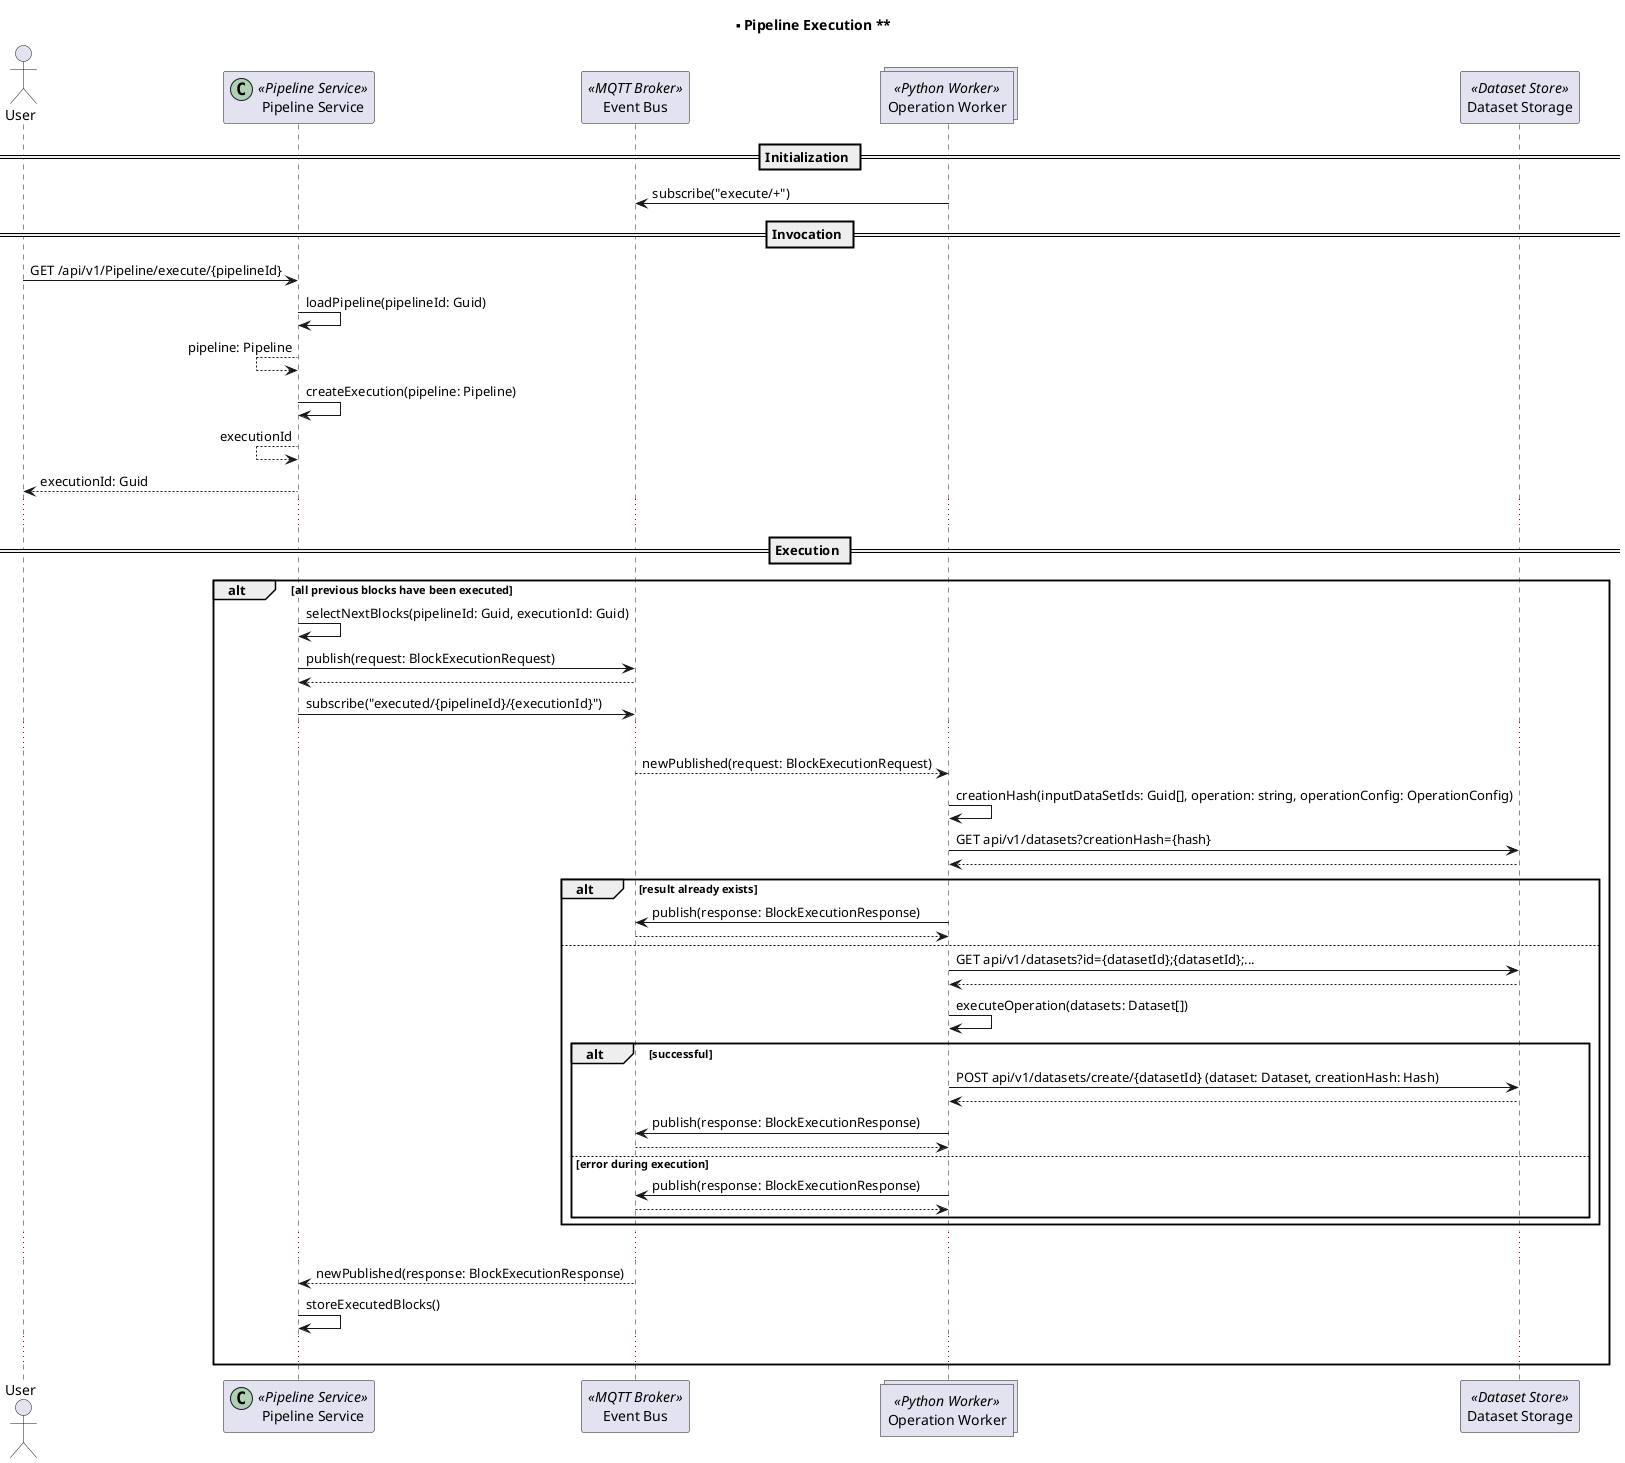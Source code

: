 @startuml pipeline-execution

'Name Definitions'
!$ps = "Pipeline Service"
!$mb = "Event Bus"
!$bw = "Operation Worker"
!$ds = "Dataset Storage"

title ** Pipeline Execution **

actor User
participant "$ps" << (C,#ADD1B2) Pipeline Service >>
participant "$ps" << (C,#ADD1B2) Pipeline Service >>
participant "$mb" << MQTT Broker >>
collections "$bw" << Python Worker >>
participant "$ds" << Dataset Store >>

== Initialization ==

"$bw" -> "$mb" : subscribe("execute/+")

== Invocation ==

"User" -> "$ps" : GET /api/v1/Pipeline/execute/{pipelineId}

"$ps" -> "$ps": loadPipeline(pipelineId: Guid)
"$ps" <-- "$ps": pipeline: Pipeline
"$ps" -> "$ps": createExecution(pipeline: Pipeline)
"$ps" <-- "$ps": executionId
"User" <-- "$ps" : executionId: Guid
...

== Execution ==
alt all previous blocks have been executed
    "$ps" -> "$ps" : selectNextBlocks(pipelineId: Guid, executionId: Guid)
    "$ps" -> "$mb" : publish(request: BlockExecutionRequest)
    "$ps" <-- "$mb"
    "$ps" -> "$mb" : subscribe("executed/{pipelineId}/{executionId}")
    ...

    "$mb" --> "$bw" : newPublished(request: BlockExecutionRequest)
    "$bw" -> "$bw" : creationHash(inputDataSetIds: Guid[], operation: string, operationConfig: OperationConfig)
    "$bw" -> "$ds" : GET api/v1/datasets?creationHash={hash}
    "$bw" <-- "$ds"

    alt result already exists
        "$bw" -> "$mb" : publish(response: BlockExecutionResponse)
        "$bw" <-- "$mb"
    else
        "$bw" -> "$ds" : GET api/v1/datasets?id={datasetId};{datasetId};...
        "$bw" <-- "$ds"

        "$bw" -> "$bw" : executeOperation(datasets: Dataset[])

        alt successful
            "$bw" -> "$ds" : POST api/v1/datasets/create/{datasetId} (dataset: Dataset, creationHash: Hash)
            "$bw" <-- "$ds"
            "$bw" -> "$mb" : publish(response: BlockExecutionResponse)
            "$bw" <-- "$mb"
        else error during execution
            "$bw" -> "$mb" : publish(response: BlockExecutionResponse)
            "$bw" <-- "$mb"
        end
    end
    ...
    "$mb" --> "$ps" : newPublished(response: BlockExecutionResponse)
    "$ps" -> "$ps": storeExecutedBlocks()
    ...
end
@enduml
